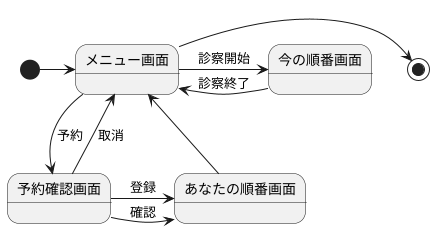 @startuml 演習6-3_ステートマシン図_診察予約システム  
[*] -right-> メニュー画面
メニュー画面 -right-> [*]
メニュー画面 --> 予約確認画面 : 予約
あなたの順番画面 --> メニュー画面
予約確認画面 -right-> あなたの順番画面 : 登録
予約確認画面 -right-> あなたの順番画面 : 確認
予約確認画面 --> メニュー画面 : 取消
メニュー画面 -right-> 今の順番画面 : 診察開始
今の順番画面 -left-> メニュー画面 : 診察終了

@enduml

